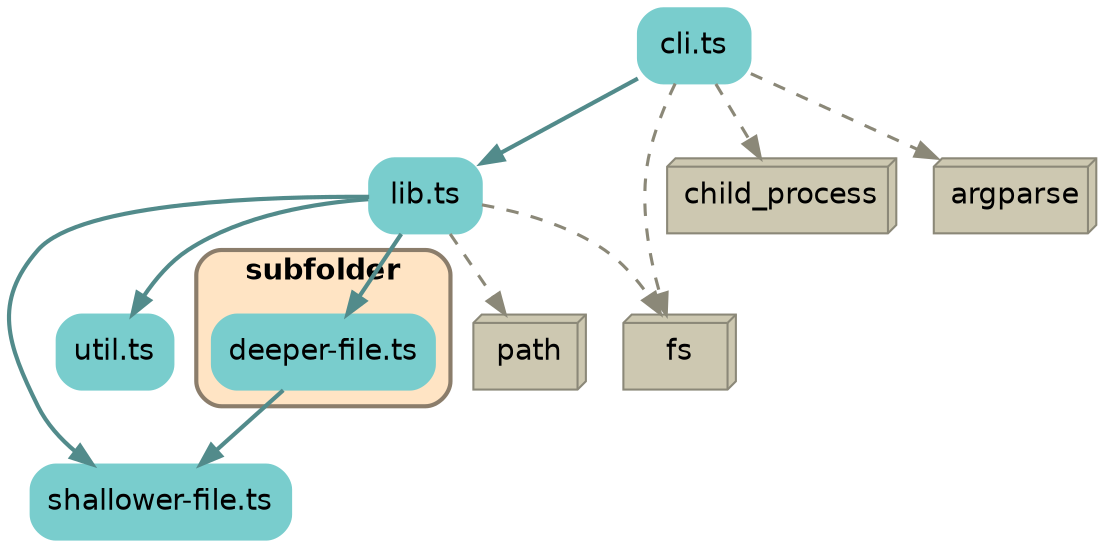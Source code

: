 
digraph G {
    //splines=line;
    //splines=polyline;
    splines=true;
    rankdir=TB;
    //newrank=true;
    compound=true;
    graph [fontname = "helvetica"];  // dpi=72
    node [fontname = "helvetica"];
    edge [fontname = "helvetica"];
    
    // files in their folder clusters
        "src/cli.ts" [label="cli.ts", shape=rectangle; style="rounded,filled"; color=darkslategray3];
        "src/lib.ts" [label="lib.ts", shape=rectangle; style="rounded,filled"; color=darkslategray3];
        "src/shallower-file.ts" [label="shallower-file.ts", shape=rectangle; style="rounded,filled"; color=darkslategray3];
        "src/util.ts" [label="util.ts", shape=rectangle; style="rounded,filled"; color=darkslategray3];

        subgraph cluster8463379536 {
            label=<<b>subfolder</b>>;
            style="rounded,filled";
            fillcolor=bisque;
            color=bisque4;
            penwidth=2;
                
            "src/subfolder/deeper-file.ts" [label="deeper-file.ts", shape=rectangle; style="rounded,filled"; color=darkslategray3];
        }

    // packages not in their own cluster
        "fs" [shape=box3d, style=filled, fillcolor=cornsilk3, color=cornsilk4];
        "child_process" [shape=box3d, style=filled, fillcolor=cornsilk3, color=cornsilk4];
        "argparse" [shape=box3d, style=filled, fillcolor=cornsilk3, color=cornsilk4];
        "path" [shape=box3d, style=filled, fillcolor=cornsilk3, color=cornsilk4];

    // edges between files
    "src/cli.ts" -> "src/lib.ts" [penwidth=2; color=darkslategray4];
    "src/lib.ts" -> "src/util.ts" [penwidth=2; color=darkslategray4];
    "src/lib.ts" -> "src/subfolder/deeper-file.ts" [penwidth=2; color=darkslategray4];
    "src/lib.ts" -> "src/shallower-file.ts" [penwidth=2; color=darkslategray4];
    "src/subfolder/deeper-file.ts" -> "src/shallower-file.ts" [penwidth=2; color=darkslategray4];

    // edges from files to packages
    "src/cli.ts" -> "fs" [penwidth=1.5; style=dashed, color=cornsilk4, weight=1];
    "src/cli.ts" -> "child_process" [penwidth=1.5; style=dashed, color=cornsilk4, weight=1];
    "src/cli.ts" -> "argparse" [penwidth=1.5; style=dashed, color=cornsilk4, weight=1];
    "src/lib.ts" -> "fs" [penwidth=1.5; style=dashed, color=cornsilk4, weight=1];
    "src/lib.ts" -> "path" [penwidth=1.5; style=dashed, color=cornsilk4, weight=1];

}
